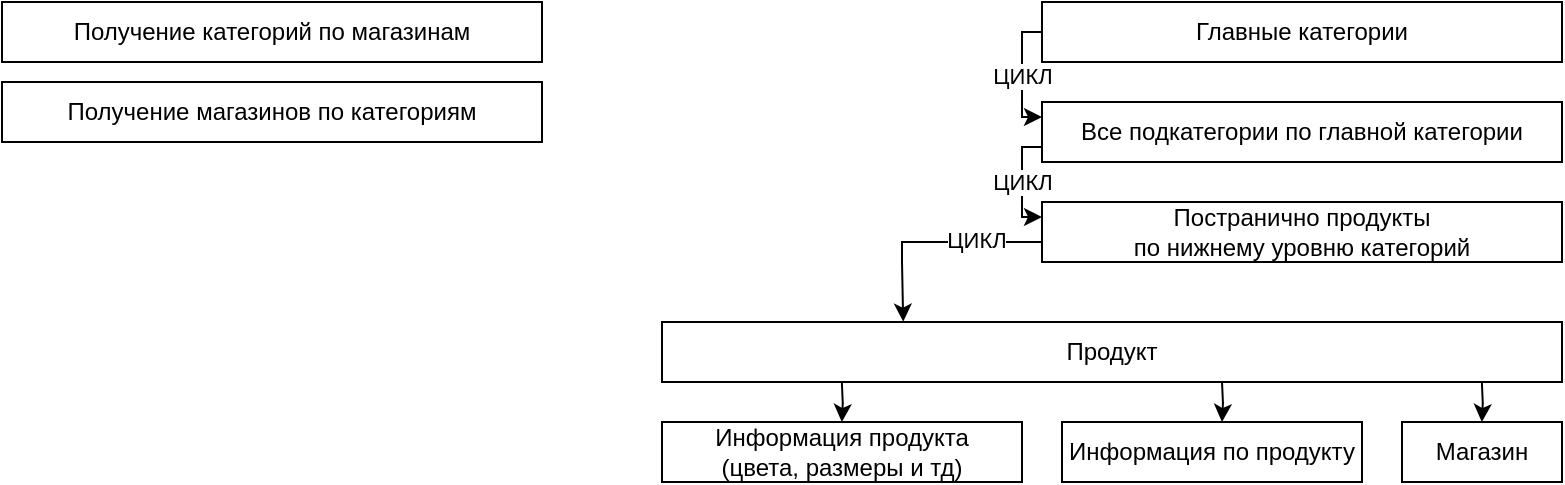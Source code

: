 <mxfile version="15.4.1" type="github">
  <diagram id="muIgIj-RgYRQOyIGG985" name="Page-1">
    <mxGraphModel dx="788" dy="448" grid="1" gridSize="10" guides="1" tooltips="1" connect="1" arrows="1" fold="1" page="1" pageScale="1" pageWidth="827" pageHeight="1169" math="0" shadow="0">
      <root>
        <mxCell id="0" />
        <mxCell id="1" parent="0" />
        <mxCell id="uupKPqzksYVrIBXRIP17-2" value="Получение категорий по магазинам" style="rounded=0;whiteSpace=wrap;html=1;" vertex="1" parent="1">
          <mxGeometry x="20" y="20" width="270" height="30" as="geometry" />
        </mxCell>
        <mxCell id="uupKPqzksYVrIBXRIP17-3" value="Главные категории" style="rounded=0;whiteSpace=wrap;html=1;" vertex="1" parent="1">
          <mxGeometry x="540" y="20" width="260" height="30" as="geometry" />
        </mxCell>
        <mxCell id="uupKPqzksYVrIBXRIP17-4" value="Все подкатегории по главной категории" style="rounded=0;whiteSpace=wrap;html=1;" vertex="1" parent="1">
          <mxGeometry x="540" y="70" width="260" height="30" as="geometry" />
        </mxCell>
        <mxCell id="uupKPqzksYVrIBXRIP17-7" value="Получение магазинов по категориям" style="rounded=0;whiteSpace=wrap;html=1;" vertex="1" parent="1">
          <mxGeometry x="20" y="60" width="270" height="30" as="geometry" />
        </mxCell>
        <mxCell id="uupKPqzksYVrIBXRIP17-9" value="Постранично продукты&lt;br&gt;по нижнему уровню категорий" style="rounded=0;whiteSpace=wrap;html=1;" vertex="1" parent="1">
          <mxGeometry x="540" y="120" width="260" height="30" as="geometry" />
        </mxCell>
        <mxCell id="uupKPqzksYVrIBXRIP17-10" value="" style="endArrow=classic;html=1;rounded=0;edgeStyle=orthogonalEdgeStyle;exitX=0;exitY=0.5;exitDx=0;exitDy=0;entryX=0;entryY=0.25;entryDx=0;entryDy=0;" edge="1" parent="1" source="uupKPqzksYVrIBXRIP17-3" target="uupKPqzksYVrIBXRIP17-4">
          <mxGeometry relative="1" as="geometry">
            <mxPoint x="390" y="180" as="sourcePoint" />
            <mxPoint x="490" y="180" as="targetPoint" />
          </mxGeometry>
        </mxCell>
        <mxCell id="uupKPqzksYVrIBXRIP17-11" value="ЦИКЛ" style="edgeLabel;resizable=0;html=1;align=center;verticalAlign=middle;" connectable="0" vertex="1" parent="uupKPqzksYVrIBXRIP17-10">
          <mxGeometry relative="1" as="geometry" />
        </mxCell>
        <mxCell id="uupKPqzksYVrIBXRIP17-12" value="" style="endArrow=classic;html=1;rounded=0;edgeStyle=orthogonalEdgeStyle;exitX=0;exitY=0.75;exitDx=0;exitDy=0;entryX=0;entryY=0.25;entryDx=0;entryDy=0;" edge="1" parent="1" source="uupKPqzksYVrIBXRIP17-4" target="uupKPqzksYVrIBXRIP17-9">
          <mxGeometry relative="1" as="geometry">
            <mxPoint x="390" y="180" as="sourcePoint" />
            <mxPoint x="490" y="180" as="targetPoint" />
          </mxGeometry>
        </mxCell>
        <mxCell id="uupKPqzksYVrIBXRIP17-13" value="ЦИКЛ" style="edgeLabel;resizable=0;html=1;align=center;verticalAlign=middle;" connectable="0" vertex="1" parent="uupKPqzksYVrIBXRIP17-12">
          <mxGeometry relative="1" as="geometry" />
        </mxCell>
        <mxCell id="uupKPqzksYVrIBXRIP17-15" value="Продукт" style="rounded=0;whiteSpace=wrap;html=1;" vertex="1" parent="1">
          <mxGeometry x="350" y="180" width="450" height="30" as="geometry" />
        </mxCell>
        <mxCell id="uupKPqzksYVrIBXRIP17-16" value="Магазин" style="rounded=0;whiteSpace=wrap;html=1;" vertex="1" parent="1">
          <mxGeometry x="720" y="230" width="80" height="30" as="geometry" />
        </mxCell>
        <mxCell id="uupKPqzksYVrIBXRIP17-17" value="Информация по продукту" style="rounded=0;whiteSpace=wrap;html=1;" vertex="1" parent="1">
          <mxGeometry x="550" y="230" width="150" height="30" as="geometry" />
        </mxCell>
        <mxCell id="uupKPqzksYVrIBXRIP17-18" value="Информация продукта&lt;br&gt;(цвета, размеры и тд)" style="rounded=0;whiteSpace=wrap;html=1;" vertex="1" parent="1">
          <mxGeometry x="350" y="230" width="180" height="30" as="geometry" />
        </mxCell>
        <mxCell id="uupKPqzksYVrIBXRIP17-20" value="" style="endArrow=classic;html=1;rounded=0;edgeStyle=orthogonalEdgeStyle;entryX=0.268;entryY=-0.006;entryDx=0;entryDy=0;entryPerimeter=0;" edge="1" parent="1" target="uupKPqzksYVrIBXRIP17-15">
          <mxGeometry width="50" height="50" relative="1" as="geometry">
            <mxPoint x="540" y="140" as="sourcePoint" />
            <mxPoint x="460" y="150" as="targetPoint" />
            <Array as="points">
              <mxPoint x="470" y="140" />
              <mxPoint x="470" y="150" />
              <mxPoint x="471" y="150" />
            </Array>
          </mxGeometry>
        </mxCell>
        <mxCell id="uupKPqzksYVrIBXRIP17-21" value="ЦИКЛ" style="edgeLabel;html=1;align=center;verticalAlign=middle;resizable=0;points=[];" vertex="1" connectable="0" parent="uupKPqzksYVrIBXRIP17-20">
          <mxGeometry x="-0.391" y="-1" relative="1" as="geometry">
            <mxPoint as="offset" />
          </mxGeometry>
        </mxCell>
        <mxCell id="uupKPqzksYVrIBXRIP17-23" value="" style="endArrow=classic;html=1;rounded=0;edgeStyle=orthogonalEdgeStyle;entryX=0.5;entryY=0;entryDx=0;entryDy=0;" edge="1" parent="1">
          <mxGeometry width="50" height="50" relative="1" as="geometry">
            <mxPoint x="630" y="210" as="sourcePoint" />
            <mxPoint x="630" y="230" as="targetPoint" />
          </mxGeometry>
        </mxCell>
        <mxCell id="uupKPqzksYVrIBXRIP17-24" value="" style="endArrow=classic;html=1;rounded=0;edgeStyle=orthogonalEdgeStyle;entryX=0.5;entryY=0;entryDx=0;entryDy=0;" edge="1" parent="1">
          <mxGeometry width="50" height="50" relative="1" as="geometry">
            <mxPoint x="759.93" y="210" as="sourcePoint" />
            <mxPoint x="759.93" y="230" as="targetPoint" />
          </mxGeometry>
        </mxCell>
        <mxCell id="uupKPqzksYVrIBXRIP17-25" value="" style="endArrow=classic;html=1;rounded=0;edgeStyle=orthogonalEdgeStyle;entryX=0.5;entryY=0;entryDx=0;entryDy=0;" edge="1" parent="1">
          <mxGeometry width="50" height="50" relative="1" as="geometry">
            <mxPoint x="439.92" y="210" as="sourcePoint" />
            <mxPoint x="439.92" y="230" as="targetPoint" />
          </mxGeometry>
        </mxCell>
      </root>
    </mxGraphModel>
  </diagram>
</mxfile>
